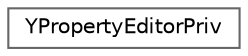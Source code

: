 digraph "Graphical Class Hierarchy"
{
 // LATEX_PDF_SIZE
  bgcolor="transparent";
  edge [fontname=Helvetica,fontsize=10,labelfontname=Helvetica,labelfontsize=10];
  node [fontname=Helvetica,fontsize=10,shape=box,height=0.2,width=0.4];
  rankdir="LR";
  Node0 [id="Node000000",label="YPropertyEditorPriv",height=0.2,width=0.4,color="grey40", fillcolor="white", style="filled",URL="$classYPropertyEditorPriv.html",tooltip=" "];
}
